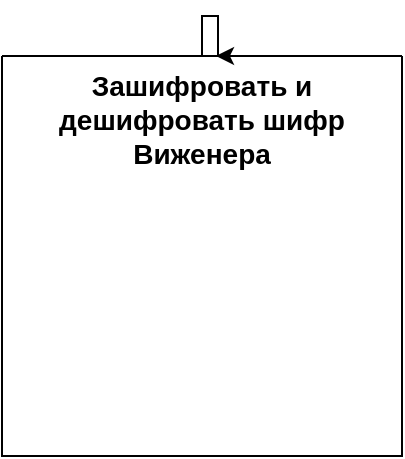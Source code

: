 <mxfile version="24.8.3">
  <diagram id="C5RBs43oDa-KdzZeNtuy" name="Page-1">
    <mxGraphModel dx="1430" dy="786" grid="1" gridSize="10" guides="1" tooltips="1" connect="1" arrows="1" fold="1" page="1" pageScale="1" pageWidth="827" pageHeight="1169" math="0" shadow="0">
      <root>
        <mxCell id="WIyWlLk6GJQsqaUBKTNV-0" />
        <mxCell id="WIyWlLk6GJQsqaUBKTNV-1" parent="WIyWlLk6GJQsqaUBKTNV-0" />
        <mxCell id="3vzP17PmA2K4EGFiLjuO-1" style="edgeStyle=orthogonalEdgeStyle;rounded=0;orthogonalLoop=1;jettySize=auto;html=1;" edge="1" parent="WIyWlLk6GJQsqaUBKTNV-1" source="3vzP17PmA2K4EGFiLjuO-0">
          <mxGeometry relative="1" as="geometry">
            <mxPoint x="427" y="320" as="targetPoint" />
            <Array as="points">
              <mxPoint x="420" y="300" />
              <mxPoint x="428" y="300" />
              <mxPoint x="428" y="320" />
            </Array>
          </mxGeometry>
        </mxCell>
        <mxCell id="3vzP17PmA2K4EGFiLjuO-0" value="Зашифровать и дешифровать шифр Виженера" style="swimlane;startSize=0;fontSize=14;verticalAlign=top;whiteSpace=wrap;labelPosition=center;verticalLabelPosition=middle;align=center;" vertex="1" parent="WIyWlLk6GJQsqaUBKTNV-1">
          <mxGeometry x="320" y="320" width="200" height="200" as="geometry" />
        </mxCell>
      </root>
    </mxGraphModel>
  </diagram>
</mxfile>
